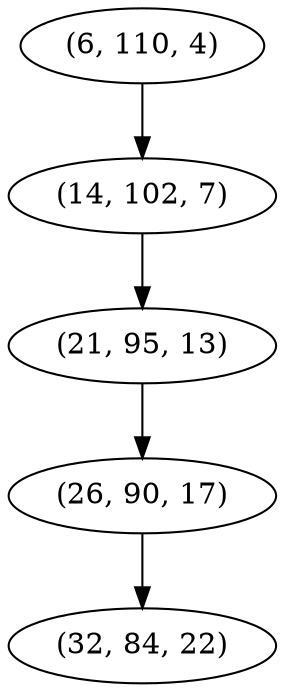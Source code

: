 digraph tree {
    "(6, 110, 4)";
    "(14, 102, 7)";
    "(21, 95, 13)";
    "(26, 90, 17)";
    "(32, 84, 22)";
    "(6, 110, 4)" -> "(14, 102, 7)";
    "(14, 102, 7)" -> "(21, 95, 13)";
    "(21, 95, 13)" -> "(26, 90, 17)";
    "(26, 90, 17)" -> "(32, 84, 22)";
}
